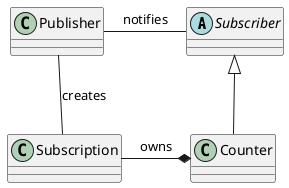 @startuml
abstract class Subscriber 
Subscriber <|-- Counter
Publisher - Subscriber : notifies
Publisher -- Subscription : creates
Subscription -* Counter: owns
@enduml
